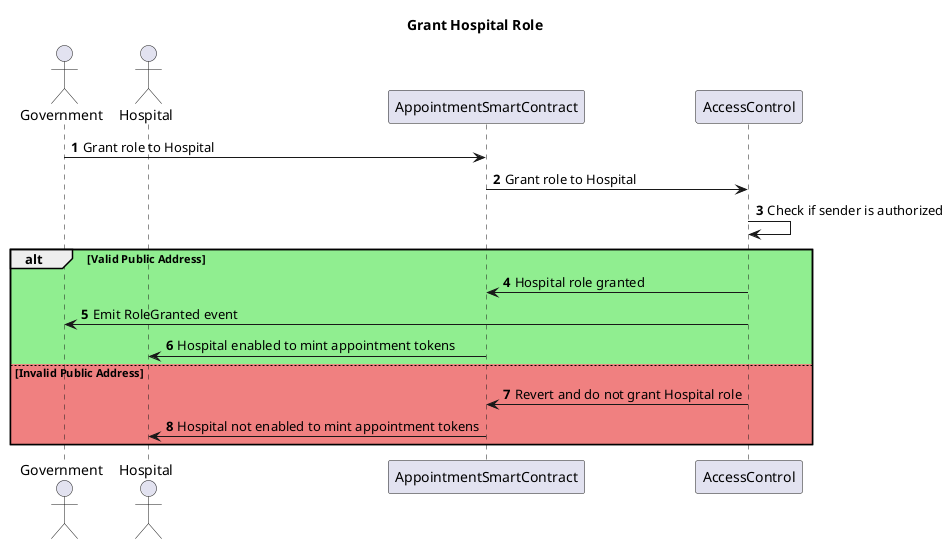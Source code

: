 @startuml HospitalRole
title Grant Hospital Role
autonumber

actor Government
actor Hospital
participant AppointmentSmartContract
participant AccessControl


Government -> AppointmentSmartContract : Grant role to Hospital
AppointmentSmartContract -> AccessControl : Grant role to Hospital
AccessControl -> AccessControl : Check if sender is authorized

alt #LightGreen Valid Public Address

    AccessControl -> AppointmentSmartContract : Hospital role granted
    AccessControl -> Government : Emit RoleGranted event
    AppointmentSmartContract -> Hospital : Hospital enabled to mint appointment tokens

else #LightCoral Invalid Public Address

    AccessControl -> AppointmentSmartContract : Revert and do not grant Hospital role
    AppointmentSmartContract -> Hospital : Hospital not enabled to mint appointment tokens

end

@enduml